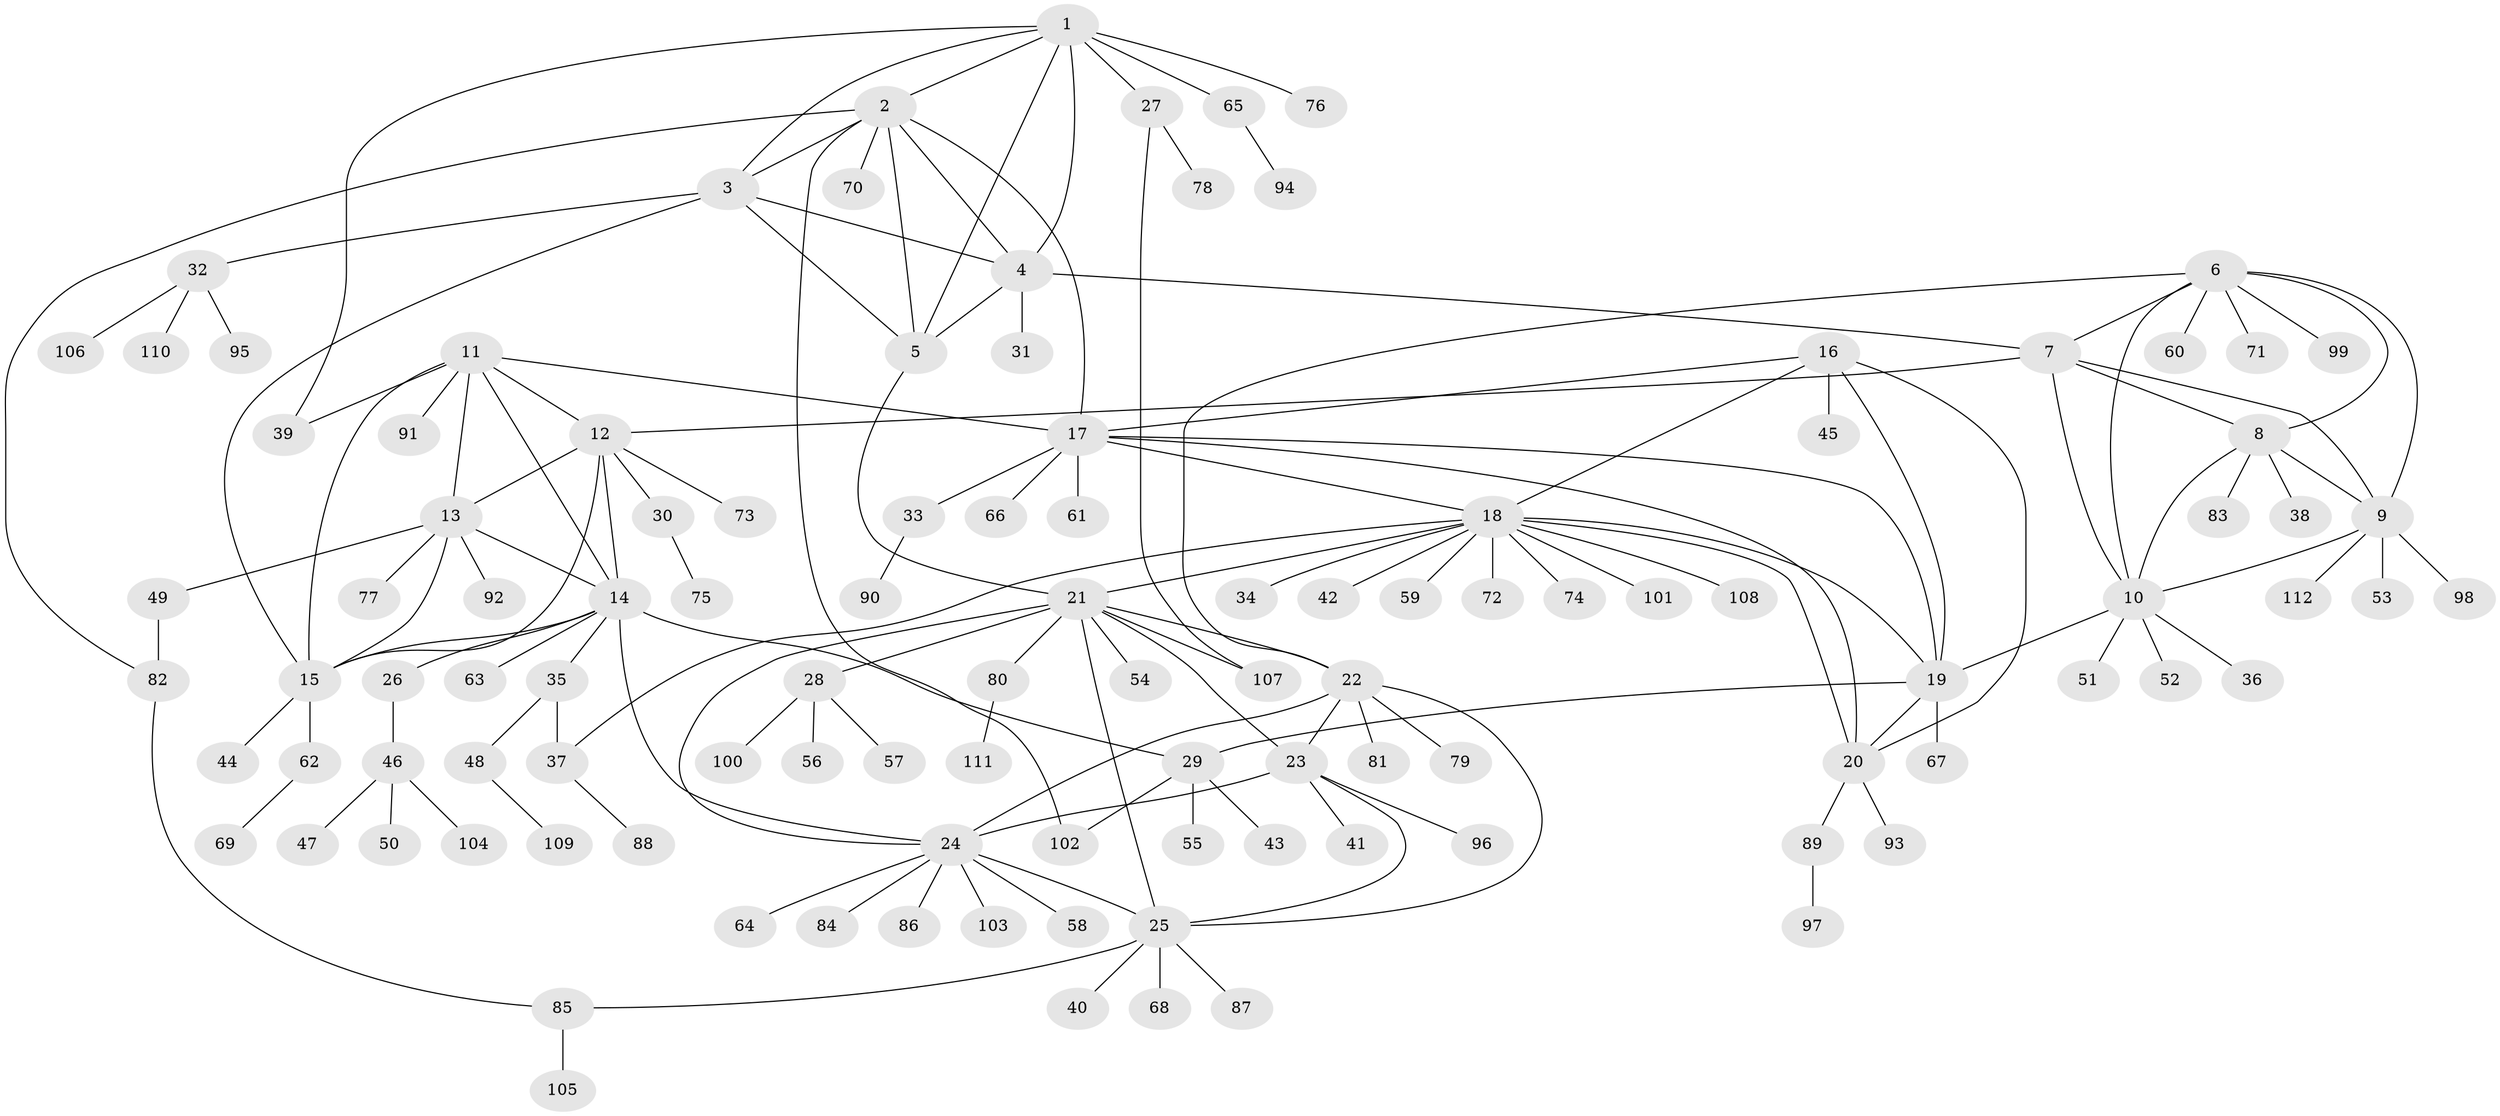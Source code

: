 // Generated by graph-tools (version 1.1) at 2025/11/02/27/25 16:11:35]
// undirected, 112 vertices, 154 edges
graph export_dot {
graph [start="1"]
  node [color=gray90,style=filled];
  1;
  2;
  3;
  4;
  5;
  6;
  7;
  8;
  9;
  10;
  11;
  12;
  13;
  14;
  15;
  16;
  17;
  18;
  19;
  20;
  21;
  22;
  23;
  24;
  25;
  26;
  27;
  28;
  29;
  30;
  31;
  32;
  33;
  34;
  35;
  36;
  37;
  38;
  39;
  40;
  41;
  42;
  43;
  44;
  45;
  46;
  47;
  48;
  49;
  50;
  51;
  52;
  53;
  54;
  55;
  56;
  57;
  58;
  59;
  60;
  61;
  62;
  63;
  64;
  65;
  66;
  67;
  68;
  69;
  70;
  71;
  72;
  73;
  74;
  75;
  76;
  77;
  78;
  79;
  80;
  81;
  82;
  83;
  84;
  85;
  86;
  87;
  88;
  89;
  90;
  91;
  92;
  93;
  94;
  95;
  96;
  97;
  98;
  99;
  100;
  101;
  102;
  103;
  104;
  105;
  106;
  107;
  108;
  109;
  110;
  111;
  112;
  1 -- 2;
  1 -- 3;
  1 -- 4;
  1 -- 5;
  1 -- 27;
  1 -- 39;
  1 -- 65;
  1 -- 76;
  2 -- 3;
  2 -- 4;
  2 -- 5;
  2 -- 17;
  2 -- 70;
  2 -- 82;
  2 -- 102;
  3 -- 4;
  3 -- 5;
  3 -- 15;
  3 -- 32;
  4 -- 5;
  4 -- 7;
  4 -- 31;
  5 -- 21;
  6 -- 7;
  6 -- 8;
  6 -- 9;
  6 -- 10;
  6 -- 22;
  6 -- 60;
  6 -- 71;
  6 -- 99;
  7 -- 8;
  7 -- 9;
  7 -- 10;
  7 -- 12;
  8 -- 9;
  8 -- 10;
  8 -- 38;
  8 -- 83;
  9 -- 10;
  9 -- 53;
  9 -- 98;
  9 -- 112;
  10 -- 19;
  10 -- 36;
  10 -- 51;
  10 -- 52;
  11 -- 12;
  11 -- 13;
  11 -- 14;
  11 -- 15;
  11 -- 17;
  11 -- 39;
  11 -- 91;
  12 -- 13;
  12 -- 14;
  12 -- 15;
  12 -- 30;
  12 -- 73;
  13 -- 14;
  13 -- 15;
  13 -- 49;
  13 -- 77;
  13 -- 92;
  14 -- 15;
  14 -- 24;
  14 -- 26;
  14 -- 29;
  14 -- 35;
  14 -- 63;
  15 -- 44;
  15 -- 62;
  16 -- 17;
  16 -- 18;
  16 -- 19;
  16 -- 20;
  16 -- 45;
  17 -- 18;
  17 -- 19;
  17 -- 20;
  17 -- 33;
  17 -- 61;
  17 -- 66;
  18 -- 19;
  18 -- 20;
  18 -- 21;
  18 -- 34;
  18 -- 37;
  18 -- 42;
  18 -- 59;
  18 -- 72;
  18 -- 74;
  18 -- 101;
  18 -- 108;
  19 -- 20;
  19 -- 29;
  19 -- 67;
  20 -- 89;
  20 -- 93;
  21 -- 22;
  21 -- 23;
  21 -- 24;
  21 -- 25;
  21 -- 28;
  21 -- 54;
  21 -- 80;
  21 -- 107;
  22 -- 23;
  22 -- 24;
  22 -- 25;
  22 -- 79;
  22 -- 81;
  23 -- 24;
  23 -- 25;
  23 -- 41;
  23 -- 96;
  24 -- 25;
  24 -- 58;
  24 -- 64;
  24 -- 84;
  24 -- 86;
  24 -- 103;
  25 -- 40;
  25 -- 68;
  25 -- 85;
  25 -- 87;
  26 -- 46;
  27 -- 78;
  27 -- 107;
  28 -- 56;
  28 -- 57;
  28 -- 100;
  29 -- 43;
  29 -- 55;
  29 -- 102;
  30 -- 75;
  32 -- 95;
  32 -- 106;
  32 -- 110;
  33 -- 90;
  35 -- 37;
  35 -- 48;
  37 -- 88;
  46 -- 47;
  46 -- 50;
  46 -- 104;
  48 -- 109;
  49 -- 82;
  62 -- 69;
  65 -- 94;
  80 -- 111;
  82 -- 85;
  85 -- 105;
  89 -- 97;
}
